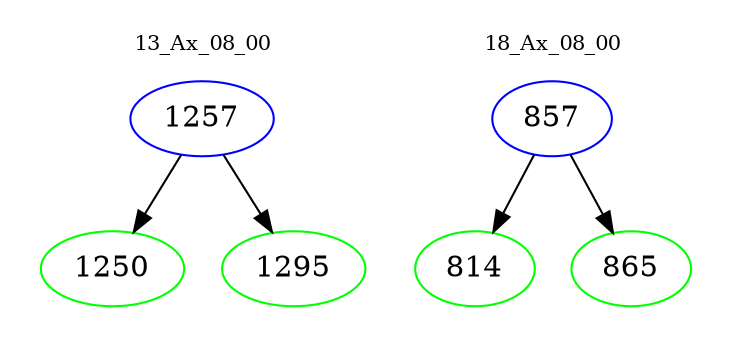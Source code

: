 digraph{
subgraph cluster_0 {
color = white
label = "13_Ax_08_00";
fontsize=10;
T0_1257 [label="1257", color="blue"]
T0_1257 -> T0_1250 [color="black"]
T0_1250 [label="1250", color="green"]
T0_1257 -> T0_1295 [color="black"]
T0_1295 [label="1295", color="green"]
}
subgraph cluster_1 {
color = white
label = "18_Ax_08_00";
fontsize=10;
T1_857 [label="857", color="blue"]
T1_857 -> T1_814 [color="black"]
T1_814 [label="814", color="green"]
T1_857 -> T1_865 [color="black"]
T1_865 [label="865", color="green"]
}
}
